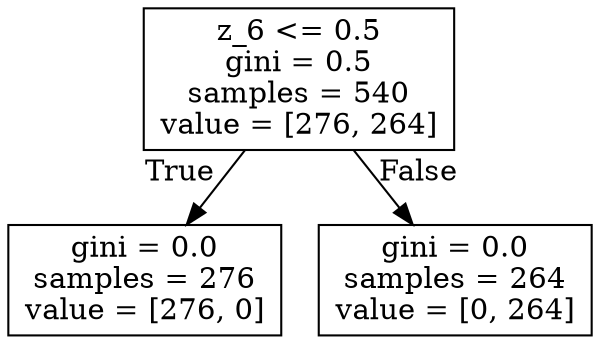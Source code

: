 digraph Tree {
node [shape=box] ;
0 [label="z_6 <= 0.5\ngini = 0.5\nsamples = 540\nvalue = [276, 264]"] ;
1 [label="gini = 0.0\nsamples = 276\nvalue = [276, 0]"] ;
0 -> 1 [labeldistance=2.5, labelangle=45, headlabel="True"] ;
2 [label="gini = 0.0\nsamples = 264\nvalue = [0, 264]"] ;
0 -> 2 [labeldistance=2.5, labelangle=-45, headlabel="False"] ;
}
